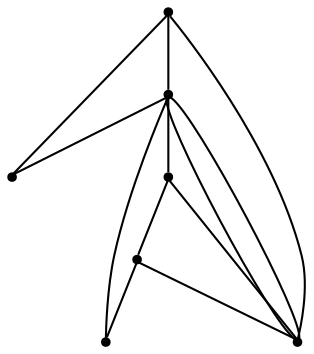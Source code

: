 graph {
  node [shape=point,comment="{\"directed\":false,\"doi\":\"10.1007/3-540-45848-4_12\",\"figure\":\"2 (2)\"}"]

  v0 [pos="1511.8333180745444,2925.3274826776415"]
  v1 [pos="1511.8333180745444,2778.5773504348026"]
  v2 [pos="1434.8332722981772,2848.452431815011"]
  v3 [pos="1434.8332722981772,2708.8273911249066"]
  v4 [pos="1358.0833435058594,2925.3274826776415"]
  v5 [pos="1358.0833435058594,2778.5773504348026"]
  v6 [pos="1358.0833435058594,2708.827391124907"]

  v0 -- v1 [id="-1",pos="1511.8333180745444,2925.3274826776415 1511.8333180745444,2778.5773504348026 1511.8333180745444,2778.5773504348026 1511.8333180745444,2778.5773504348026"]
  v0 -- v2 [id="-2",pos="1511.8333180745444,2925.3274826776415 1510.366694132487,2847.060830252511 1510.366694132487,2847.060830252511 1510.366694132487,2847.060830252511 1434.8332722981772,2848.452431815011 1434.8332722981772,2848.452431815011 1434.8332722981772,2848.452431815011"]
  v6 -- v4 [id="-3",pos="1358.0833435058594,2708.827391124907 1288.183339436849,2708.7233770461307 1288.183339436849,2708.7233770461307 1288.183339436849,2708.7233770461307 1288.183339436849,2925.31502133324 1288.183339436849,2925.31502133324 1288.183339436849,2925.31502133324 1358.0833435058594,2925.3274826776415 1358.0833435058594,2925.3274826776415 1358.0833435058594,2925.3274826776415"]
  v5 -- v4 [id="-4",pos="1358.0833435058594,2778.5773504348026 1358.0833435058594,2925.3274826776415 1358.0833435058594,2925.3274826776415 1358.0833435058594,2925.3274826776415"]
  v4 -- v2 [id="-5",pos="1358.0833435058594,2925.3274826776415 1359.4500223795574,2847.060830252511 1359.4500223795574,2847.060830252511 1359.4500223795574,2847.060830252511 1434.8332722981772,2848.452431815011 1434.8332722981772,2848.452431815011 1434.8332722981772,2848.452431815011"]
  v6 -- v3 [id="-6",pos="1358.0833435058594,2708.827391124907 1434.8332722981772,2708.8273911249066 1434.8332722981772,2708.8273911249066 1434.8332722981772,2708.8273911249066"]
  v2 -- v5 [id="-7",pos="1434.8332722981772,2848.452431815011 1433.5124969482422,2775.7982163202196 1433.5124969482422,2775.7982163202196 1433.5124969482422,2775.7982163202196 1358.0833435058594,2778.5773504348026 1358.0833435058594,2778.5773504348026 1358.0833435058594,2778.5773504348026"]
  v4 -- v2 [id="-8",pos="1358.0833435058594,2925.3274826776415 1434.9082946777344,2923.9190964471727 1434.9082946777344,2923.9190964471727 1434.9082946777344,2923.9190964471727 1434.8332722981772,2848.452431815011 1434.8332722981772,2848.452431815011 1434.8332722981772,2848.452431815011"]
  v2 -- v3 [id="-9",pos="1434.8332722981772,2848.452431815011 1434.8332722981772,2708.8273911249066 1434.8332722981772,2708.8273911249066 1434.8332722981772,2708.8273911249066"]
  v2 -- v1 [id="-10",pos="1434.8332722981772,2848.452431815011 1436.3042195638022,2775.7982163202196 1436.3042195638022,2775.7982163202196 1436.3042195638022,2775.7982163202196 1511.8333180745444,2778.5773504348026 1511.8333180745444,2778.5773504348026 1511.8333180745444,2778.5773504348026"]
  v5 -- v6 [id="-11",pos="1358.0833435058594,2778.5773504348026 1358.0833435058594,2708.827391124907 1358.0833435058594,2708.827391124907 1358.0833435058594,2708.827391124907"]
  v4 -- v0 [id="-12",pos="1358.0833435058594,2925.3274826776415 1511.8333180745444,2925.3274826776415 1511.8333180745444,2925.3274826776415 1511.8333180745444,2925.3274826776415"]
}